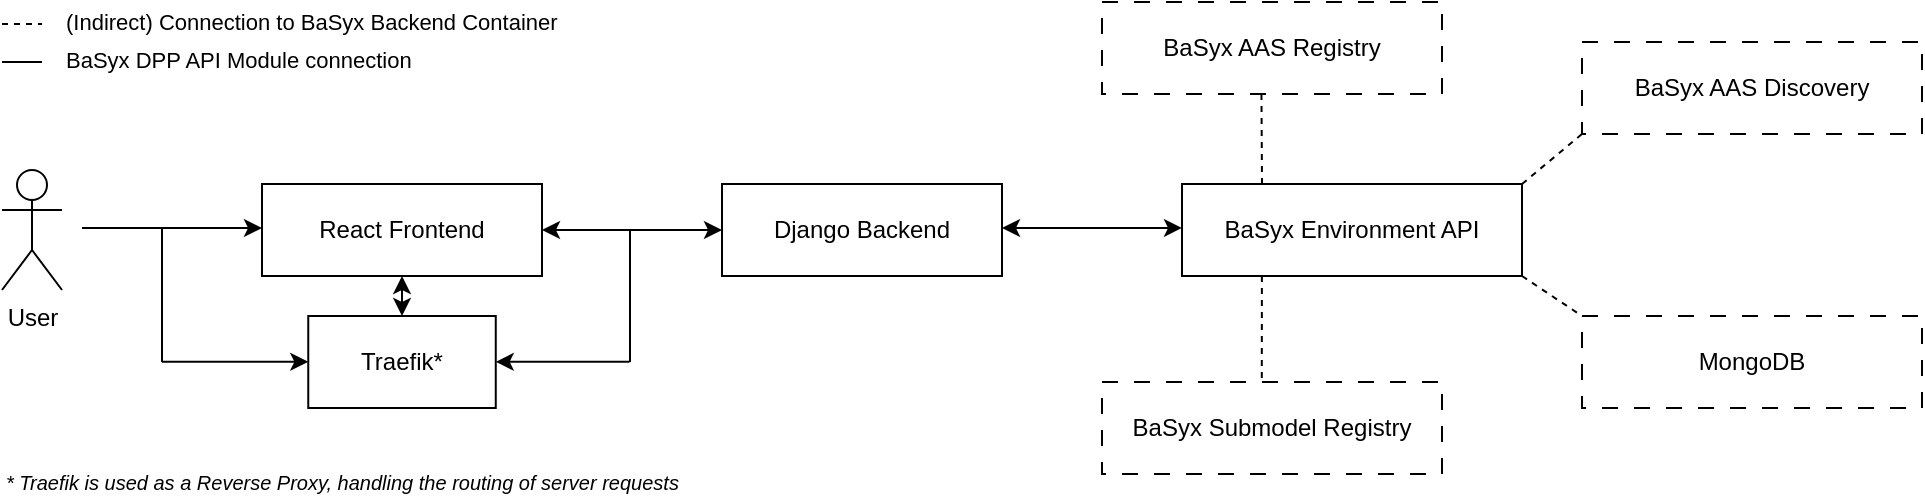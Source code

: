 <mxfile version="28.2.8">
  <diagram name="Seite-1" id="UkBF2IA1nVewKtl1MVlG">
    <mxGraphModel dx="1105" dy="772" grid="1" gridSize="10" guides="1" tooltips="1" connect="1" arrows="1" fold="1" page="1" pageScale="1" pageWidth="1169" pageHeight="827" math="0" shadow="0">
      <root>
        <mxCell id="0" />
        <mxCell id="1" parent="0" />
        <mxCell id="af9-jJ4EHfEPUA4PKaTa-1" value="User" style="shape=umlActor;verticalLabelPosition=bottom;verticalAlign=top;html=1;outlineConnect=0;" vertex="1" parent="1">
          <mxGeometry x="50" y="384" width="30" height="60" as="geometry" />
        </mxCell>
        <mxCell id="af9-jJ4EHfEPUA4PKaTa-2" value="" style="endArrow=classic;html=1;rounded=0;" edge="1" parent="1">
          <mxGeometry width="50" height="50" relative="1" as="geometry">
            <mxPoint x="90" y="413" as="sourcePoint" />
            <mxPoint x="180" y="413" as="targetPoint" />
          </mxGeometry>
        </mxCell>
        <mxCell id="af9-jJ4EHfEPUA4PKaTa-3" value="React Frontend" style="rounded=0;whiteSpace=wrap;html=1;" vertex="1" parent="1">
          <mxGeometry x="180" y="391" width="140" height="46" as="geometry" />
        </mxCell>
        <mxCell id="af9-jJ4EHfEPUA4PKaTa-4" value="" style="endArrow=classic;startArrow=classic;html=1;rounded=0;exitX=1;exitY=0.5;exitDx=0;exitDy=0;entryX=0;entryY=0.5;entryDx=0;entryDy=0;" edge="1" parent="1" source="af9-jJ4EHfEPUA4PKaTa-3" target="af9-jJ4EHfEPUA4PKaTa-5">
          <mxGeometry width="50" height="50" relative="1" as="geometry">
            <mxPoint x="330" y="413.71" as="sourcePoint" />
            <mxPoint x="400" y="413.71" as="targetPoint" />
          </mxGeometry>
        </mxCell>
        <mxCell id="af9-jJ4EHfEPUA4PKaTa-5" value="Django Backend" style="rounded=0;whiteSpace=wrap;html=1;" vertex="1" parent="1">
          <mxGeometry x="410" y="391" width="140" height="46" as="geometry" />
        </mxCell>
        <mxCell id="af9-jJ4EHfEPUA4PKaTa-6" value="" style="endArrow=classic;startArrow=classic;html=1;rounded=0;entryX=0;entryY=0.478;entryDx=0;entryDy=0;entryPerimeter=0;" edge="1" parent="1" target="af9-jJ4EHfEPUA4PKaTa-7">
          <mxGeometry width="50" height="50" relative="1" as="geometry">
            <mxPoint x="550" y="413.0" as="sourcePoint" />
            <mxPoint x="620" y="413.0" as="targetPoint" />
          </mxGeometry>
        </mxCell>
        <mxCell id="af9-jJ4EHfEPUA4PKaTa-7" value="BaSyx Environment API" style="rounded=0;whiteSpace=wrap;html=1;" vertex="1" parent="1">
          <mxGeometry x="640" y="391" width="170" height="46" as="geometry" />
        </mxCell>
        <mxCell id="af9-jJ4EHfEPUA4PKaTa-8" value="" style="endArrow=none;html=1;rounded=0;shadow=0;flowAnimation=0;curved=0;jumpSize=6;" edge="1" parent="1">
          <mxGeometry width="50" height="50" relative="1" as="geometry">
            <mxPoint x="130" y="480" as="sourcePoint" />
            <mxPoint x="130" y="413" as="targetPoint" />
          </mxGeometry>
        </mxCell>
        <mxCell id="af9-jJ4EHfEPUA4PKaTa-9" value="" style="endArrow=none;html=1;rounded=0;" edge="1" parent="1">
          <mxGeometry width="50" height="50" relative="1" as="geometry">
            <mxPoint x="364" y="480" as="sourcePoint" />
            <mxPoint x="364" y="414" as="targetPoint" />
          </mxGeometry>
        </mxCell>
        <mxCell id="af9-jJ4EHfEPUA4PKaTa-12" value="Traefik*" style="rounded=0;whiteSpace=wrap;html=1;rotation=0;" vertex="1" parent="1">
          <mxGeometry x="203.13" y="457" width="93.75" height="46" as="geometry" />
        </mxCell>
        <mxCell id="af9-jJ4EHfEPUA4PKaTa-13" value="" style="endArrow=classic;html=1;rounded=0;" edge="1" parent="1">
          <mxGeometry width="50" height="50" relative="1" as="geometry">
            <mxPoint x="130" y="479.92" as="sourcePoint" />
            <mxPoint x="203.13" y="479.92" as="targetPoint" />
          </mxGeometry>
        </mxCell>
        <mxCell id="af9-jJ4EHfEPUA4PKaTa-14" value="" style="endArrow=classic;html=1;rounded=0;" edge="1" parent="1">
          <mxGeometry width="50" height="50" relative="1" as="geometry">
            <mxPoint x="363.75" y="479.89" as="sourcePoint" />
            <mxPoint x="296.88" y="479.89" as="targetPoint" />
          </mxGeometry>
        </mxCell>
        <mxCell id="af9-jJ4EHfEPUA4PKaTa-15" value="" style="endArrow=classic;startArrow=classic;html=1;rounded=0;entryX=0.5;entryY=1;entryDx=0;entryDy=0;exitX=0.5;exitY=0;exitDx=0;exitDy=0;" edge="1" parent="1" source="af9-jJ4EHfEPUA4PKaTa-12" target="af9-jJ4EHfEPUA4PKaTa-3">
          <mxGeometry width="50" height="50" relative="1" as="geometry">
            <mxPoint x="240" y="457" as="sourcePoint" />
            <mxPoint x="240" y="440" as="targetPoint" />
          </mxGeometry>
        </mxCell>
        <mxCell id="af9-jJ4EHfEPUA4PKaTa-16" value="" style="endArrow=none;dashed=1;html=1;rounded=0;entryX=0.469;entryY=1;entryDx=0;entryDy=0;entryPerimeter=0;" edge="1" parent="1" target="af9-jJ4EHfEPUA4PKaTa-17">
          <mxGeometry width="50" height="50" relative="1" as="geometry">
            <mxPoint x="680" y="391" as="sourcePoint" />
            <mxPoint x="680" y="360" as="targetPoint" />
          </mxGeometry>
        </mxCell>
        <mxCell id="af9-jJ4EHfEPUA4PKaTa-17" value="BaSyx AAS Registry" style="rounded=0;whiteSpace=wrap;html=1;dashed=1;dashPattern=8 8;" vertex="1" parent="1">
          <mxGeometry x="600" y="300" width="170" height="46" as="geometry" />
        </mxCell>
        <mxCell id="af9-jJ4EHfEPUA4PKaTa-18" value="BaSyx AAS Discovery" style="rounded=0;whiteSpace=wrap;html=1;dashed=1;dashPattern=8 8;" vertex="1" parent="1">
          <mxGeometry x="840" y="320" width="170" height="46" as="geometry" />
        </mxCell>
        <mxCell id="af9-jJ4EHfEPUA4PKaTa-19" value="BaSyx Submodel Registry" style="rounded=0;whiteSpace=wrap;html=1;dashed=1;dashPattern=8 8;" vertex="1" parent="1">
          <mxGeometry x="600" y="490" width="170" height="46" as="geometry" />
        </mxCell>
        <mxCell id="af9-jJ4EHfEPUA4PKaTa-20" value="MongoDB" style="rounded=0;whiteSpace=wrap;html=1;dashed=1;dashPattern=8 8;" vertex="1" parent="1">
          <mxGeometry x="840" y="457" width="170" height="46" as="geometry" />
        </mxCell>
        <mxCell id="af9-jJ4EHfEPUA4PKaTa-21" value="" style="endArrow=none;dashed=1;html=1;rounded=0;entryX=0;entryY=1;entryDx=0;entryDy=0;exitX=1;exitY=0;exitDx=0;exitDy=0;" edge="1" parent="1" source="af9-jJ4EHfEPUA4PKaTa-7" target="af9-jJ4EHfEPUA4PKaTa-18">
          <mxGeometry width="50" height="50" relative="1" as="geometry">
            <mxPoint x="730" y="405" as="sourcePoint" />
            <mxPoint x="730" y="360" as="targetPoint" />
          </mxGeometry>
        </mxCell>
        <mxCell id="af9-jJ4EHfEPUA4PKaTa-22" value="" style="endArrow=none;dashed=1;html=1;rounded=0;entryX=0;entryY=0;entryDx=0;entryDy=0;exitX=1;exitY=1;exitDx=0;exitDy=0;" edge="1" parent="1" source="af9-jJ4EHfEPUA4PKaTa-7" target="af9-jJ4EHfEPUA4PKaTa-20">
          <mxGeometry width="50" height="50" relative="1" as="geometry">
            <mxPoint x="840" y="405" as="sourcePoint" />
            <mxPoint x="870" y="380" as="targetPoint" />
          </mxGeometry>
        </mxCell>
        <mxCell id="af9-jJ4EHfEPUA4PKaTa-23" value="" style="endArrow=none;dashed=1;html=1;rounded=0;entryX=0.47;entryY=-0.011;entryDx=0;entryDy=0;exitX=0.235;exitY=1;exitDx=0;exitDy=0;entryPerimeter=0;exitPerimeter=0;" edge="1" parent="1" source="af9-jJ4EHfEPUA4PKaTa-7" target="af9-jJ4EHfEPUA4PKaTa-19">
          <mxGeometry width="50" height="50" relative="1" as="geometry">
            <mxPoint x="820" y="440" as="sourcePoint" />
            <mxPoint x="850" y="460" as="targetPoint" />
          </mxGeometry>
        </mxCell>
        <mxCell id="af9-jJ4EHfEPUA4PKaTa-28" value="" style="group" vertex="1" connectable="0" parent="1">
          <mxGeometry x="50" y="300" width="280" height="20" as="geometry" />
        </mxCell>
        <mxCell id="af9-jJ4EHfEPUA4PKaTa-24" value="" style="endArrow=none;dashed=1;html=1;rounded=0;" edge="1" parent="af9-jJ4EHfEPUA4PKaTa-28">
          <mxGeometry width="50" height="50" relative="1" as="geometry">
            <mxPoint y="11" as="sourcePoint" />
            <mxPoint x="20" y="11" as="targetPoint" />
          </mxGeometry>
        </mxCell>
        <mxCell id="af9-jJ4EHfEPUA4PKaTa-26" value="(Indirect) Connection to BaSyx Backend Container" style="text;html=1;whiteSpace=wrap;strokeColor=none;fillColor=none;align=left;verticalAlign=middle;rounded=0;fontSize=11;" vertex="1" parent="af9-jJ4EHfEPUA4PKaTa-28">
          <mxGeometry x="30" width="250" height="20" as="geometry" />
        </mxCell>
        <mxCell id="af9-jJ4EHfEPUA4PKaTa-29" value="" style="group" vertex="1" connectable="0" parent="1">
          <mxGeometry x="50" y="319" width="320" height="20" as="geometry" />
        </mxCell>
        <mxCell id="af9-jJ4EHfEPUA4PKaTa-25" value="" style="endArrow=none;html=1;rounded=0;" edge="1" parent="af9-jJ4EHfEPUA4PKaTa-29">
          <mxGeometry width="50" height="50" relative="1" as="geometry">
            <mxPoint y="11" as="sourcePoint" />
            <mxPoint x="20" y="11" as="targetPoint" />
          </mxGeometry>
        </mxCell>
        <mxCell id="af9-jJ4EHfEPUA4PKaTa-27" value="BaSyx DPP API Module connection" style="text;html=1;whiteSpace=wrap;strokeColor=none;fillColor=none;align=left;verticalAlign=middle;rounded=0;fontSize=11;" vertex="1" parent="af9-jJ4EHfEPUA4PKaTa-29">
          <mxGeometry x="30" width="290" height="20" as="geometry" />
        </mxCell>
        <mxCell id="af9-jJ4EHfEPUA4PKaTa-30" value="&lt;i&gt;* Traefik is used as a Reverse Proxy, handling the routing of server requests&lt;/i&gt;" style="text;html=1;whiteSpace=wrap;strokeColor=none;fillColor=none;align=left;verticalAlign=middle;rounded=0;fontSize=10;" vertex="1" parent="1">
          <mxGeometry x="50" y="530" width="380" height="20" as="geometry" />
        </mxCell>
      </root>
    </mxGraphModel>
  </diagram>
</mxfile>

